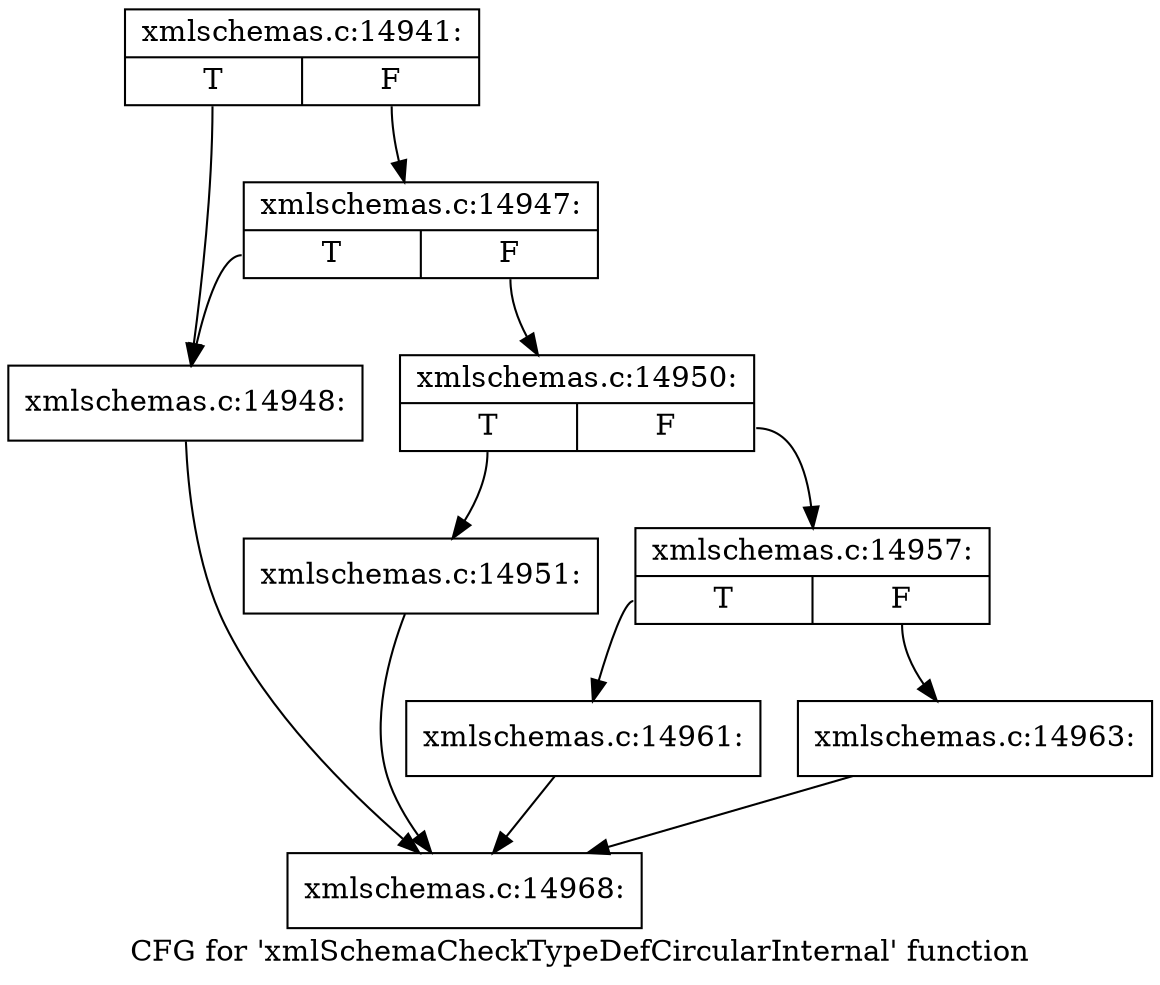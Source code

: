 digraph "CFG for 'xmlSchemaCheckTypeDefCircularInternal' function" {
	label="CFG for 'xmlSchemaCheckTypeDefCircularInternal' function";

	Node0x55d0263571e0 [shape=record,label="{xmlschemas.c:14941:|{<s0>T|<s1>F}}"];
	Node0x55d0263571e0:s0 -> Node0x55d026359790;
	Node0x55d0263571e0:s1 -> Node0x55d026359830;
	Node0x55d026359830 [shape=record,label="{xmlschemas.c:14947:|{<s0>T|<s1>F}}"];
	Node0x55d026359830:s0 -> Node0x55d026359790;
	Node0x55d026359830:s1 -> Node0x55d0263597e0;
	Node0x55d026359790 [shape=record,label="{xmlschemas.c:14948:}"];
	Node0x55d026359790 -> Node0x55d026357230;
	Node0x55d0263597e0 [shape=record,label="{xmlschemas.c:14950:|{<s0>T|<s1>F}}"];
	Node0x55d0263597e0:s0 -> Node0x55d026359fb0;
	Node0x55d0263597e0:s1 -> Node0x55d02635a000;
	Node0x55d026359fb0 [shape=record,label="{xmlschemas.c:14951:}"];
	Node0x55d026359fb0 -> Node0x55d026357230;
	Node0x55d02635a000 [shape=record,label="{xmlschemas.c:14957:|{<s0>T|<s1>F}}"];
	Node0x55d02635a000:s0 -> Node0x55d02635aca0;
	Node0x55d02635a000:s1 -> Node0x55d02635acf0;
	Node0x55d02635aca0 [shape=record,label="{xmlschemas.c:14961:}"];
	Node0x55d02635aca0 -> Node0x55d026357230;
	Node0x55d02635acf0 [shape=record,label="{xmlschemas.c:14963:}"];
	Node0x55d02635acf0 -> Node0x55d026357230;
	Node0x55d026357230 [shape=record,label="{xmlschemas.c:14968:}"];
}
